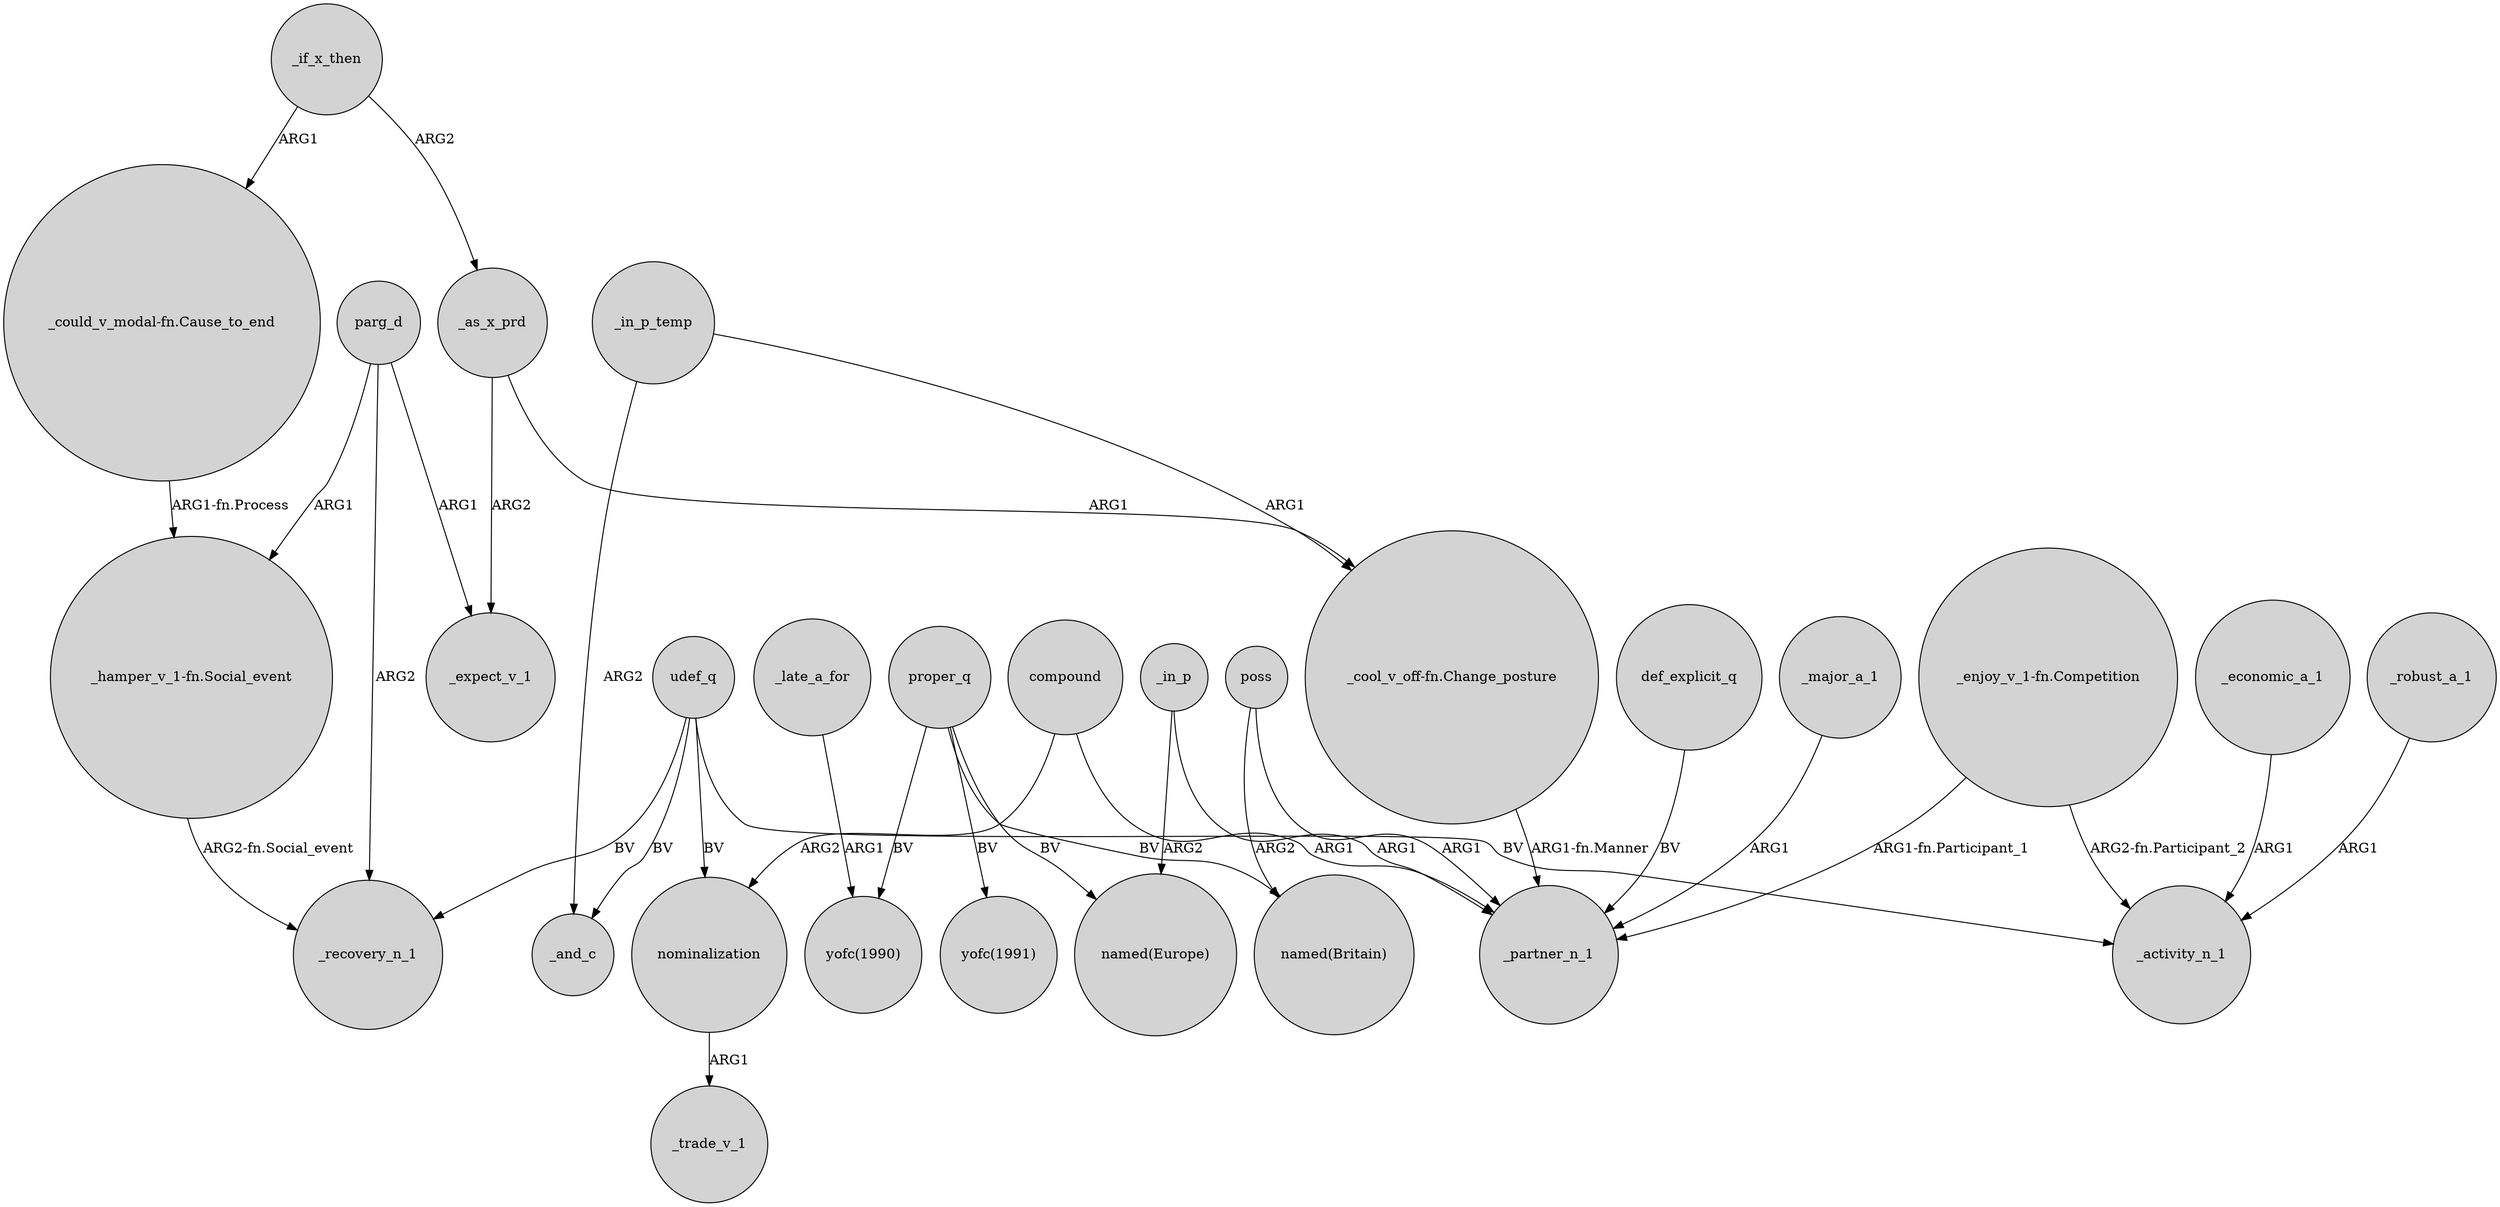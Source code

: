 digraph {
	node [shape=circle style=filled]
	parg_d -> _recovery_n_1 [label=ARG2]
	_in_p -> _partner_n_1 [label=ARG1]
	"_cool_v_off-fn.Change_posture" -> _partner_n_1 [label="ARG1-fn.Manner"]
	_in_p -> "named(Europe)" [label=ARG2]
	_if_x_then -> _as_x_prd [label=ARG2]
	proper_q -> "named(Europe)" [label=BV]
	_late_a_for -> "yofc(1990)" [label=ARG1]
	udef_q -> nominalization [label=BV]
	"_hamper_v_1-fn.Social_event" -> _recovery_n_1 [label="ARG2-fn.Social_event"]
	_as_x_prd -> "_cool_v_off-fn.Change_posture" [label=ARG1]
	udef_q -> _and_c [label=BV]
	poss -> "named(Britain)" [label=ARG2]
	_if_x_then -> "_could_v_modal-fn.Cause_to_end" [label=ARG1]
	compound -> nominalization [label=ARG2]
	compound -> _partner_n_1 [label=ARG1]
	"_enjoy_v_1-fn.Competition" -> _activity_n_1 [label="ARG2-fn.Participant_2"]
	_in_p_temp -> _and_c [label=ARG2]
	_economic_a_1 -> _activity_n_1 [label=ARG1]
	proper_q -> "named(Britain)" [label=BV]
	parg_d -> "_hamper_v_1-fn.Social_event" [label=ARG1]
	_robust_a_1 -> _activity_n_1 [label=ARG1]
	parg_d -> _expect_v_1 [label=ARG1]
	proper_q -> "yofc(1991)" [label=BV]
	_in_p_temp -> "_cool_v_off-fn.Change_posture" [label=ARG1]
	def_explicit_q -> _partner_n_1 [label=BV]
	udef_q -> _recovery_n_1 [label=BV]
	proper_q -> "yofc(1990)" [label=BV]
	_as_x_prd -> _expect_v_1 [label=ARG2]
	"_could_v_modal-fn.Cause_to_end" -> "_hamper_v_1-fn.Social_event" [label="ARG1-fn.Process"]
	poss -> _partner_n_1 [label=ARG1]
	"_enjoy_v_1-fn.Competition" -> _partner_n_1 [label="ARG1-fn.Participant_1"]
	udef_q -> _activity_n_1 [label=BV]
	_major_a_1 -> _partner_n_1 [label=ARG1]
	nominalization -> _trade_v_1 [label=ARG1]
}
